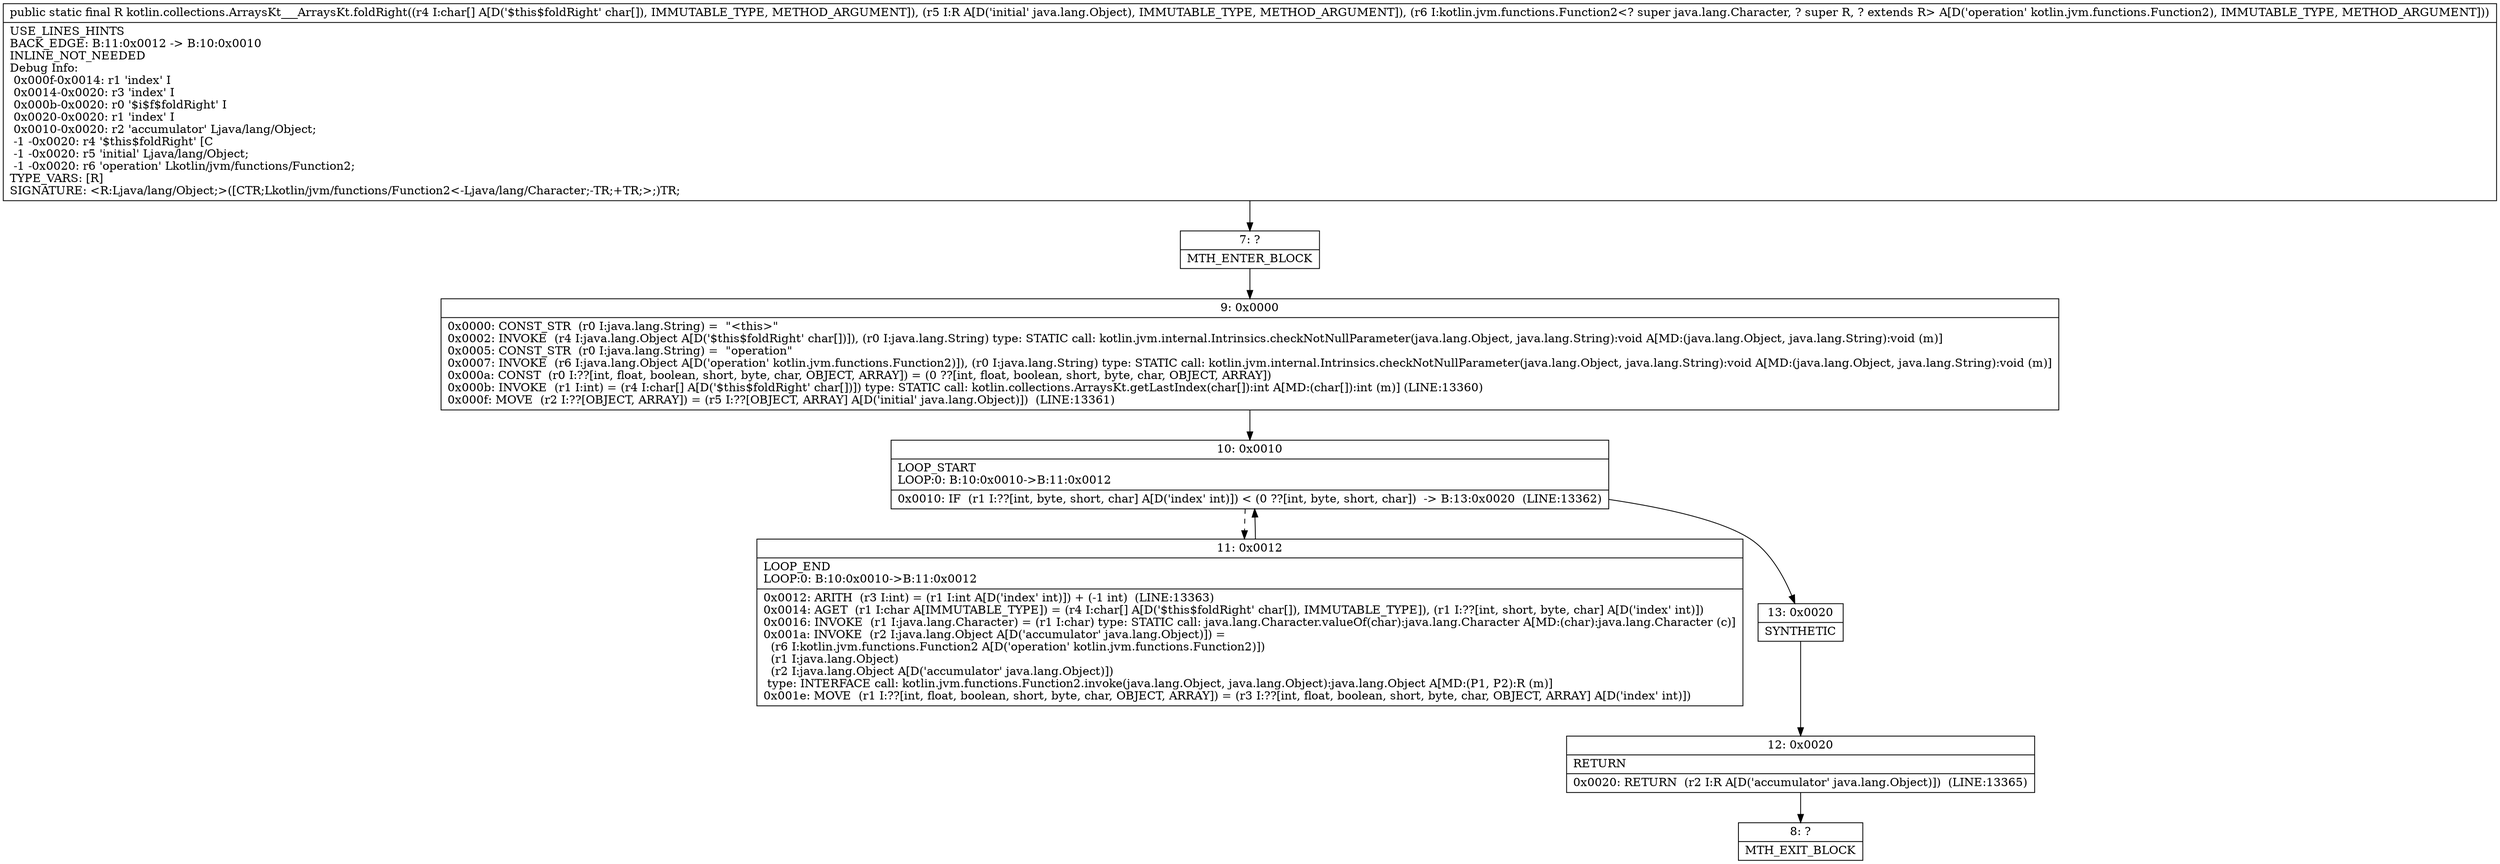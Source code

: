 digraph "CFG forkotlin.collections.ArraysKt___ArraysKt.foldRight([CLjava\/lang\/Object;Lkotlin\/jvm\/functions\/Function2;)Ljava\/lang\/Object;" {
Node_7 [shape=record,label="{7\:\ ?|MTH_ENTER_BLOCK\l}"];
Node_9 [shape=record,label="{9\:\ 0x0000|0x0000: CONST_STR  (r0 I:java.lang.String) =  \"\<this\>\" \l0x0002: INVOKE  (r4 I:java.lang.Object A[D('$this$foldRight' char[])]), (r0 I:java.lang.String) type: STATIC call: kotlin.jvm.internal.Intrinsics.checkNotNullParameter(java.lang.Object, java.lang.String):void A[MD:(java.lang.Object, java.lang.String):void (m)]\l0x0005: CONST_STR  (r0 I:java.lang.String) =  \"operation\" \l0x0007: INVOKE  (r6 I:java.lang.Object A[D('operation' kotlin.jvm.functions.Function2)]), (r0 I:java.lang.String) type: STATIC call: kotlin.jvm.internal.Intrinsics.checkNotNullParameter(java.lang.Object, java.lang.String):void A[MD:(java.lang.Object, java.lang.String):void (m)]\l0x000a: CONST  (r0 I:??[int, float, boolean, short, byte, char, OBJECT, ARRAY]) = (0 ??[int, float, boolean, short, byte, char, OBJECT, ARRAY]) \l0x000b: INVOKE  (r1 I:int) = (r4 I:char[] A[D('$this$foldRight' char[])]) type: STATIC call: kotlin.collections.ArraysKt.getLastIndex(char[]):int A[MD:(char[]):int (m)] (LINE:13360)\l0x000f: MOVE  (r2 I:??[OBJECT, ARRAY]) = (r5 I:??[OBJECT, ARRAY] A[D('initial' java.lang.Object)])  (LINE:13361)\l}"];
Node_10 [shape=record,label="{10\:\ 0x0010|LOOP_START\lLOOP:0: B:10:0x0010\-\>B:11:0x0012\l|0x0010: IF  (r1 I:??[int, byte, short, char] A[D('index' int)]) \< (0 ??[int, byte, short, char])  \-\> B:13:0x0020  (LINE:13362)\l}"];
Node_11 [shape=record,label="{11\:\ 0x0012|LOOP_END\lLOOP:0: B:10:0x0010\-\>B:11:0x0012\l|0x0012: ARITH  (r3 I:int) = (r1 I:int A[D('index' int)]) + (\-1 int)  (LINE:13363)\l0x0014: AGET  (r1 I:char A[IMMUTABLE_TYPE]) = (r4 I:char[] A[D('$this$foldRight' char[]), IMMUTABLE_TYPE]), (r1 I:??[int, short, byte, char] A[D('index' int)]) \l0x0016: INVOKE  (r1 I:java.lang.Character) = (r1 I:char) type: STATIC call: java.lang.Character.valueOf(char):java.lang.Character A[MD:(char):java.lang.Character (c)]\l0x001a: INVOKE  (r2 I:java.lang.Object A[D('accumulator' java.lang.Object)]) = \l  (r6 I:kotlin.jvm.functions.Function2 A[D('operation' kotlin.jvm.functions.Function2)])\l  (r1 I:java.lang.Object)\l  (r2 I:java.lang.Object A[D('accumulator' java.lang.Object)])\l type: INTERFACE call: kotlin.jvm.functions.Function2.invoke(java.lang.Object, java.lang.Object):java.lang.Object A[MD:(P1, P2):R (m)]\l0x001e: MOVE  (r1 I:??[int, float, boolean, short, byte, char, OBJECT, ARRAY]) = (r3 I:??[int, float, boolean, short, byte, char, OBJECT, ARRAY] A[D('index' int)]) \l}"];
Node_13 [shape=record,label="{13\:\ 0x0020|SYNTHETIC\l}"];
Node_12 [shape=record,label="{12\:\ 0x0020|RETURN\l|0x0020: RETURN  (r2 I:R A[D('accumulator' java.lang.Object)])  (LINE:13365)\l}"];
Node_8 [shape=record,label="{8\:\ ?|MTH_EXIT_BLOCK\l}"];
MethodNode[shape=record,label="{public static final R kotlin.collections.ArraysKt___ArraysKt.foldRight((r4 I:char[] A[D('$this$foldRight' char[]), IMMUTABLE_TYPE, METHOD_ARGUMENT]), (r5 I:R A[D('initial' java.lang.Object), IMMUTABLE_TYPE, METHOD_ARGUMENT]), (r6 I:kotlin.jvm.functions.Function2\<? super java.lang.Character, ? super R, ? extends R\> A[D('operation' kotlin.jvm.functions.Function2), IMMUTABLE_TYPE, METHOD_ARGUMENT]))  | USE_LINES_HINTS\lBACK_EDGE: B:11:0x0012 \-\> B:10:0x0010\lINLINE_NOT_NEEDED\lDebug Info:\l  0x000f\-0x0014: r1 'index' I\l  0x0014\-0x0020: r3 'index' I\l  0x000b\-0x0020: r0 '$i$f$foldRight' I\l  0x0020\-0x0020: r1 'index' I\l  0x0010\-0x0020: r2 'accumulator' Ljava\/lang\/Object;\l  \-1 \-0x0020: r4 '$this$foldRight' [C\l  \-1 \-0x0020: r5 'initial' Ljava\/lang\/Object;\l  \-1 \-0x0020: r6 'operation' Lkotlin\/jvm\/functions\/Function2;\lTYPE_VARS: [R]\lSIGNATURE: \<R:Ljava\/lang\/Object;\>([CTR;Lkotlin\/jvm\/functions\/Function2\<\-Ljava\/lang\/Character;\-TR;+TR;\>;)TR;\l}"];
MethodNode -> Node_7;Node_7 -> Node_9;
Node_9 -> Node_10;
Node_10 -> Node_11[style=dashed];
Node_10 -> Node_13;
Node_11 -> Node_10;
Node_13 -> Node_12;
Node_12 -> Node_8;
}

